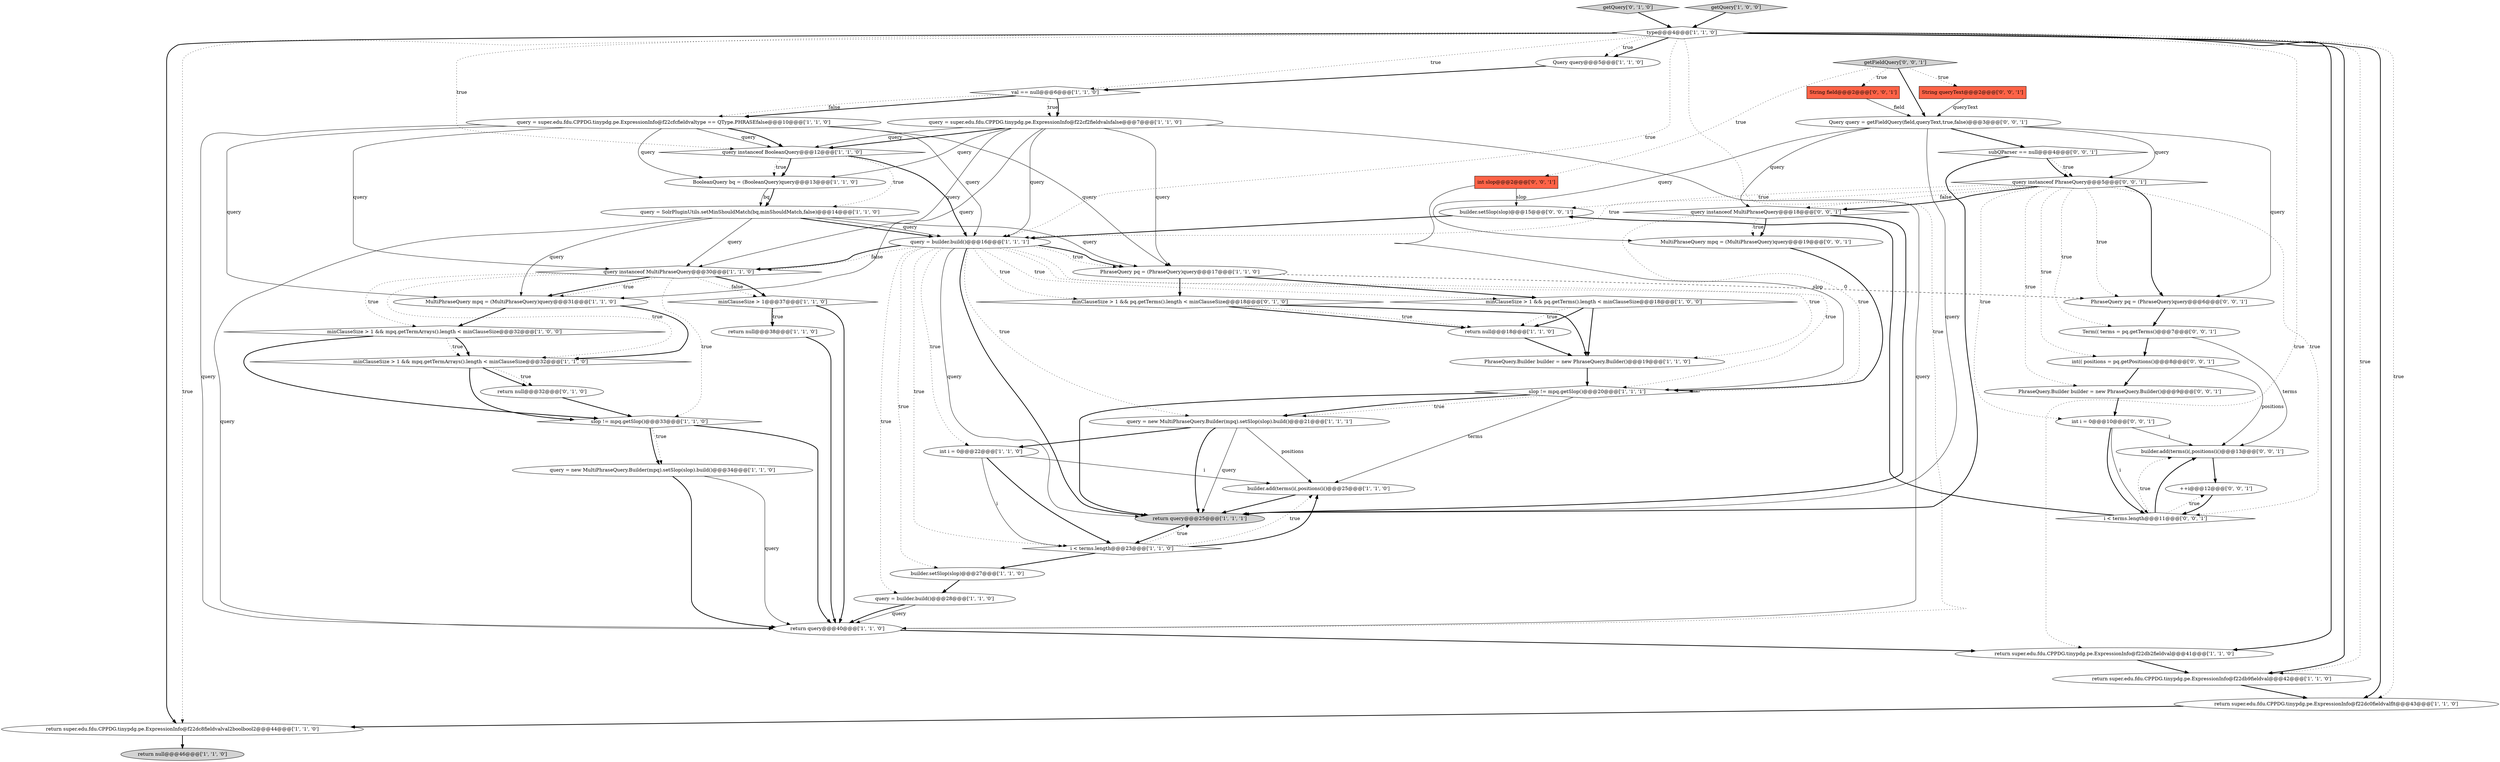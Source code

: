 digraph {
48 [style = filled, label = "builder.setSlop(slop)@@@15@@@['0', '0', '1']", fillcolor = white, shape = ellipse image = "AAA0AAABBB3BBB"];
20 [style = filled, label = "type@@@4@@@['1', '1', '0']", fillcolor = white, shape = diamond image = "AAA0AAABBB1BBB"];
33 [style = filled, label = "PhraseQuery.Builder builder = new PhraseQuery.Builder()@@@19@@@['1', '1', '0']", fillcolor = white, shape = ellipse image = "AAA0AAABBB1BBB"];
18 [style = filled, label = "return null@@@38@@@['1', '1', '0']", fillcolor = white, shape = ellipse image = "AAA0AAABBB1BBB"];
52 [style = filled, label = "builder.add(terms(i(,positions(i()@@@13@@@['0', '0', '1']", fillcolor = white, shape = ellipse image = "AAA0AAABBB3BBB"];
42 [style = filled, label = "MultiPhraseQuery mpq = (MultiPhraseQuery)query@@@19@@@['0', '0', '1']", fillcolor = white, shape = ellipse image = "AAA0AAABBB3BBB"];
11 [style = filled, label = "builder.add(terms(i(,positions(i()@@@25@@@['1', '1', '0']", fillcolor = white, shape = ellipse image = "AAA0AAABBB1BBB"];
53 [style = filled, label = "String field@@@2@@@['0', '0', '1']", fillcolor = tomato, shape = box image = "AAA0AAABBB3BBB"];
41 [style = filled, label = "Query query = getFieldQuery(field,queryText,true,false)@@@3@@@['0', '0', '1']", fillcolor = white, shape = ellipse image = "AAA0AAABBB3BBB"];
39 [style = filled, label = "Term(( terms = pq.getTerms()@@@7@@@['0', '0', '1']", fillcolor = white, shape = ellipse image = "AAA0AAABBB3BBB"];
16 [style = filled, label = "query = new MultiPhraseQuery.Builder(mpq).setSlop(slop).build()@@@34@@@['1', '1', '0']", fillcolor = white, shape = ellipse image = "AAA0AAABBB1BBB"];
0 [style = filled, label = "PhraseQuery pq = (PhraseQuery)query@@@17@@@['1', '1', '0']", fillcolor = white, shape = ellipse image = "AAA0AAABBB1BBB"];
51 [style = filled, label = "++i@@@12@@@['0', '0', '1']", fillcolor = white, shape = ellipse image = "AAA0AAABBB3BBB"];
3 [style = filled, label = "MultiPhraseQuery mpq = (MultiPhraseQuery)query@@@31@@@['1', '1', '0']", fillcolor = white, shape = ellipse image = "AAA0AAABBB1BBB"];
22 [style = filled, label = "minClauseSize > 1 && mpq.getTermArrays().length < minClauseSize@@@32@@@['1', '1', '0']", fillcolor = white, shape = diamond image = "AAA0AAABBB1BBB"];
35 [style = filled, label = "query instanceof BooleanQuery@@@12@@@['1', '1', '0']", fillcolor = white, shape = diamond image = "AAA0AAABBB1BBB"];
45 [style = filled, label = "PhraseQuery pq = (PhraseQuery)query@@@6@@@['0', '0', '1']", fillcolor = white, shape = ellipse image = "AAA0AAABBB3BBB"];
55 [style = filled, label = "int(( positions = pq.getPositions()@@@8@@@['0', '0', '1']", fillcolor = white, shape = ellipse image = "AAA0AAABBB3BBB"];
6 [style = filled, label = "query = super.edu.fdu.CPPDG.tinypdg.pe.ExpressionInfo@f22cfcfieldvaltype == QType.PHRASEfalse@@@10@@@['1', '1', '0']", fillcolor = white, shape = ellipse image = "AAA0AAABBB1BBB"];
14 [style = filled, label = "return query@@@40@@@['1', '1', '0']", fillcolor = white, shape = ellipse image = "AAA0AAABBB1BBB"];
4 [style = filled, label = "i < terms.length@@@23@@@['1', '1', '0']", fillcolor = white, shape = diamond image = "AAA0AAABBB1BBB"];
28 [style = filled, label = "return null@@@18@@@['1', '1', '0']", fillcolor = white, shape = ellipse image = "AAA0AAABBB1BBB"];
46 [style = filled, label = "query instanceof MultiPhraseQuery@@@18@@@['0', '0', '1']", fillcolor = white, shape = diamond image = "AAA0AAABBB3BBB"];
47 [style = filled, label = "i < terms.length@@@11@@@['0', '0', '1']", fillcolor = white, shape = diamond image = "AAA0AAABBB3BBB"];
9 [style = filled, label = "return super.edu.fdu.CPPDG.tinypdg.pe.ExpressionInfo@f22dc0fieldvalflt@@@43@@@['1', '1', '0']", fillcolor = white, shape = ellipse image = "AAA0AAABBB1BBB"];
30 [style = filled, label = "query = SolrPluginUtils.setMinShouldMatch(bq,minShouldMatch,false)@@@14@@@['1', '1', '0']", fillcolor = white, shape = ellipse image = "AAA0AAABBB1BBB"];
17 [style = filled, label = "return super.edu.fdu.CPPDG.tinypdg.pe.ExpressionInfo@f22dc8fieldvalval2boolbool2@@@44@@@['1', '1', '0']", fillcolor = white, shape = ellipse image = "AAA0AAABBB1BBB"];
15 [style = filled, label = "return query@@@25@@@['1', '1', '1']", fillcolor = lightgray, shape = ellipse image = "AAA0AAABBB1BBB"];
24 [style = filled, label = "minClauseSize > 1 && pq.getTerms().length < minClauseSize@@@18@@@['1', '0', '0']", fillcolor = white, shape = diamond image = "AAA0AAABBB1BBB"];
19 [style = filled, label = "query = builder.build()@@@28@@@['1', '1', '0']", fillcolor = white, shape = ellipse image = "AAA0AAABBB1BBB"];
36 [style = filled, label = "return null@@@32@@@['0', '1', '0']", fillcolor = white, shape = ellipse image = "AAA0AAABBB2BBB"];
44 [style = filled, label = "getFieldQuery['0', '0', '1']", fillcolor = lightgray, shape = diamond image = "AAA0AAABBB3BBB"];
31 [style = filled, label = "slop != mpq.getSlop()@@@20@@@['1', '1', '1']", fillcolor = white, shape = diamond image = "AAA0AAABBB1BBB"];
40 [style = filled, label = "query instanceof PhraseQuery@@@5@@@['0', '0', '1']", fillcolor = white, shape = diamond image = "AAA0AAABBB3BBB"];
2 [style = filled, label = "minClauseSize > 1 && mpq.getTermArrays().length < minClauseSize@@@32@@@['1', '0', '0']", fillcolor = white, shape = diamond image = "AAA0AAABBB1BBB"];
43 [style = filled, label = "int i = 0@@@10@@@['0', '0', '1']", fillcolor = white, shape = ellipse image = "AAA0AAABBB3BBB"];
26 [style = filled, label = "query = builder.build()@@@16@@@['1', '1', '1']", fillcolor = white, shape = ellipse image = "AAA0AAABBB1BBB"];
27 [style = filled, label = "builder.setSlop(slop)@@@27@@@['1', '1', '0']", fillcolor = white, shape = ellipse image = "AAA0AAABBB1BBB"];
56 [style = filled, label = "subQParser == null@@@4@@@['0', '0', '1']", fillcolor = white, shape = diamond image = "AAA0AAABBB3BBB"];
25 [style = filled, label = "BooleanQuery bq = (BooleanQuery)query@@@13@@@['1', '1', '0']", fillcolor = white, shape = ellipse image = "AAA0AAABBB1BBB"];
29 [style = filled, label = "minClauseSize > 1@@@37@@@['1', '1', '0']", fillcolor = white, shape = diamond image = "AAA0AAABBB1BBB"];
54 [style = filled, label = "String queryText@@@2@@@['0', '0', '1']", fillcolor = tomato, shape = box image = "AAA0AAABBB3BBB"];
10 [style = filled, label = "return null@@@46@@@['1', '1', '0']", fillcolor = lightgray, shape = ellipse image = "AAA0AAABBB1BBB"];
21 [style = filled, label = "val == null@@@6@@@['1', '1', '0']", fillcolor = white, shape = diamond image = "AAA0AAABBB1BBB"];
12 [style = filled, label = "int i = 0@@@22@@@['1', '1', '0']", fillcolor = white, shape = ellipse image = "AAA0AAABBB1BBB"];
23 [style = filled, label = "return super.edu.fdu.CPPDG.tinypdg.pe.ExpressionInfo@f22db9fieldval@@@42@@@['1', '1', '0']", fillcolor = white, shape = ellipse image = "AAA0AAABBB1BBB"];
1 [style = filled, label = "slop != mpq.getSlop()@@@33@@@['1', '1', '0']", fillcolor = white, shape = diamond image = "AAA0AAABBB1BBB"];
37 [style = filled, label = "minClauseSize > 1 && pq.getTerms().length < minClauseSize@@@18@@@['0', '1', '0']", fillcolor = white, shape = diamond image = "AAA0AAABBB2BBB"];
38 [style = filled, label = "getQuery['0', '1', '0']", fillcolor = lightgray, shape = diamond image = "AAA0AAABBB2BBB"];
49 [style = filled, label = "int slop@@@2@@@['0', '0', '1']", fillcolor = tomato, shape = box image = "AAA0AAABBB3BBB"];
5 [style = filled, label = "getQuery['1', '0', '0']", fillcolor = lightgray, shape = diamond image = "AAA0AAABBB1BBB"];
50 [style = filled, label = "PhraseQuery.Builder builder = new PhraseQuery.Builder()@@@9@@@['0', '0', '1']", fillcolor = white, shape = ellipse image = "AAA0AAABBB3BBB"];
32 [style = filled, label = "return super.edu.fdu.CPPDG.tinypdg.pe.ExpressionInfo@f22db2fieldval@@@41@@@['1', '1', '0']", fillcolor = white, shape = ellipse image = "AAA0AAABBB1BBB"];
13 [style = filled, label = "Query query@@@5@@@['1', '1', '0']", fillcolor = white, shape = ellipse image = "AAA0AAABBB1BBB"];
8 [style = filled, label = "query instanceof MultiPhraseQuery@@@30@@@['1', '1', '0']", fillcolor = white, shape = diamond image = "AAA0AAABBB1BBB"];
34 [style = filled, label = "query = new MultiPhraseQuery.Builder(mpq).setSlop(slop).build()@@@21@@@['1', '1', '1']", fillcolor = white, shape = ellipse image = "AAA0AAABBB1BBB"];
7 [style = filled, label = "query = super.edu.fdu.CPPDG.tinypdg.pe.ExpressionInfo@f22cf2fieldvalsfalse@@@7@@@['1', '1', '0']", fillcolor = white, shape = ellipse image = "AAA0AAABBB1BBB"];
20->32 [style = dotted, label="true"];
20->23 [style = bold, label=""];
32->23 [style = bold, label=""];
23->9 [style = bold, label=""];
6->26 [style = solid, label="query"];
12->11 [style = solid, label="i"];
43->47 [style = solid, label="i"];
24->33 [style = bold, label=""];
20->21 [style = dotted, label="true"];
14->32 [style = bold, label=""];
56->15 [style = bold, label=""];
8->29 [style = dotted, label="false"];
41->15 [style = solid, label="query"];
53->41 [style = solid, label="field"];
37->33 [style = bold, label=""];
6->35 [style = solid, label="query"];
47->52 [style = dotted, label="true"];
16->14 [style = solid, label="query"];
56->40 [style = dotted, label="true"];
31->34 [style = dotted, label="true"];
35->25 [style = dotted, label="true"];
31->11 [style = solid, label="terms"];
26->4 [style = dotted, label="true"];
9->17 [style = bold, label=""];
37->28 [style = bold, label=""];
2->1 [style = bold, label=""];
44->41 [style = bold, label=""];
44->49 [style = dotted, label="true"];
21->7 [style = dotted, label="true"];
6->3 [style = solid, label="query"];
20->17 [style = bold, label=""];
27->19 [style = bold, label=""];
26->19 [style = dotted, label="true"];
35->26 [style = bold, label=""];
7->25 [style = solid, label="query"];
7->14 [style = solid, label="query"];
40->43 [style = dotted, label="true"];
31->34 [style = bold, label=""];
20->14 [style = dotted, label="true"];
1->16 [style = dotted, label="true"];
39->52 [style = solid, label="terms"];
30->26 [style = bold, label=""];
50->43 [style = bold, label=""];
34->15 [style = bold, label=""];
33->31 [style = bold, label=""];
26->34 [style = dotted, label="true"];
41->42 [style = solid, label="query"];
40->45 [style = bold, label=""];
26->0 [style = dotted, label="true"];
20->32 [style = bold, label=""];
40->45 [style = dotted, label="true"];
1->14 [style = bold, label=""];
34->11 [style = solid, label="positions"];
46->31 [style = dotted, label="true"];
8->3 [style = bold, label=""];
34->15 [style = solid, label="query"];
56->40 [style = bold, label=""];
44->54 [style = dotted, label="true"];
26->15 [style = solid, label="query"];
52->51 [style = bold, label=""];
22->36 [style = dotted, label="true"];
28->33 [style = bold, label=""];
22->36 [style = bold, label=""];
19->14 [style = solid, label="query"];
2->22 [style = dotted, label="true"];
55->50 [style = bold, label=""];
30->3 [style = solid, label="query"];
35->25 [style = bold, label=""];
46->42 [style = dotted, label="true"];
40->46 [style = dotted, label="false"];
3->22 [style = bold, label=""];
19->14 [style = bold, label=""];
26->12 [style = dotted, label="true"];
29->14 [style = bold, label=""];
31->15 [style = bold, label=""];
22->1 [style = bold, label=""];
21->6 [style = bold, label=""];
7->35 [style = bold, label=""];
40->50 [style = dotted, label="true"];
55->52 [style = solid, label="positions"];
30->0 [style = solid, label="query"];
26->8 [style = bold, label=""];
25->30 [style = solid, label="bq"];
47->51 [style = dotted, label="true"];
41->45 [style = solid, label="query"];
3->2 [style = bold, label=""];
12->4 [style = solid, label="i"];
44->53 [style = dotted, label="true"];
12->4 [style = bold, label=""];
4->27 [style = bold, label=""];
15->4 [style = bold, label=""];
49->48 [style = solid, label="slop"];
21->6 [style = dotted, label="false"];
20->17 [style = dotted, label="true"];
4->11 [style = dotted, label="true"];
40->55 [style = dotted, label="true"];
8->2 [style = dotted, label="true"];
30->14 [style = solid, label="query"];
11->15 [style = bold, label=""];
43->52 [style = solid, label="i"];
7->8 [style = solid, label="query"];
8->22 [style = dotted, label="true"];
6->25 [style = solid, label="query"];
6->8 [style = solid, label="query"];
20->23 [style = dotted, label="true"];
47->48 [style = bold, label=""];
0->24 [style = bold, label=""];
7->35 [style = solid, label="query"];
40->46 [style = bold, label=""];
20->13 [style = bold, label=""];
47->52 [style = bold, label=""];
26->15 [style = bold, label=""];
26->24 [style = dotted, label="true"];
40->48 [style = dotted, label="true"];
20->35 [style = dotted, label="true"];
7->3 [style = solid, label="query"];
26->33 [style = dotted, label="true"];
21->7 [style = bold, label=""];
20->13 [style = dotted, label="true"];
7->0 [style = solid, label="query"];
26->37 [style = dotted, label="true"];
49->31 [style = solid, label="slop"];
39->55 [style = bold, label=""];
8->3 [style = dotted, label="true"];
20->9 [style = bold, label=""];
29->18 [style = bold, label=""];
18->14 [style = bold, label=""];
8->1 [style = dotted, label="true"];
0->37 [style = bold, label=""];
24->28 [style = dotted, label="true"];
20->26 [style = dotted, label="true"];
51->47 [style = bold, label=""];
6->0 [style = solid, label="query"];
30->8 [style = solid, label="query"];
42->31 [style = bold, label=""];
26->8 [style = dotted, label="false"];
4->11 [style = bold, label=""];
37->28 [style = dotted, label="true"];
41->46 [style = solid, label="query"];
43->47 [style = bold, label=""];
46->42 [style = bold, label=""];
41->40 [style = solid, label="query"];
7->26 [style = solid, label="query"];
41->56 [style = bold, label=""];
8->29 [style = bold, label=""];
29->18 [style = dotted, label="true"];
48->26 [style = bold, label=""];
4->15 [style = dotted, label="true"];
54->41 [style = solid, label="queryText"];
46->15 [style = bold, label=""];
16->14 [style = bold, label=""];
2->22 [style = bold, label=""];
0->45 [style = dashed, label="0"];
34->12 [style = bold, label=""];
5->20 [style = bold, label=""];
36->1 [style = bold, label=""];
30->26 [style = solid, label="query"];
35->30 [style = dotted, label="true"];
40->39 [style = dotted, label="true"];
38->20 [style = bold, label=""];
20->9 [style = dotted, label="true"];
26->27 [style = dotted, label="true"];
24->28 [style = bold, label=""];
6->35 [style = bold, label=""];
40->47 [style = dotted, label="true"];
1->16 [style = bold, label=""];
45->39 [style = bold, label=""];
25->30 [style = bold, label=""];
17->10 [style = bold, label=""];
26->0 [style = bold, label=""];
40->26 [style = dotted, label="true"];
26->31 [style = dotted, label="true"];
13->21 [style = bold, label=""];
6->14 [style = solid, label="query"];
}
